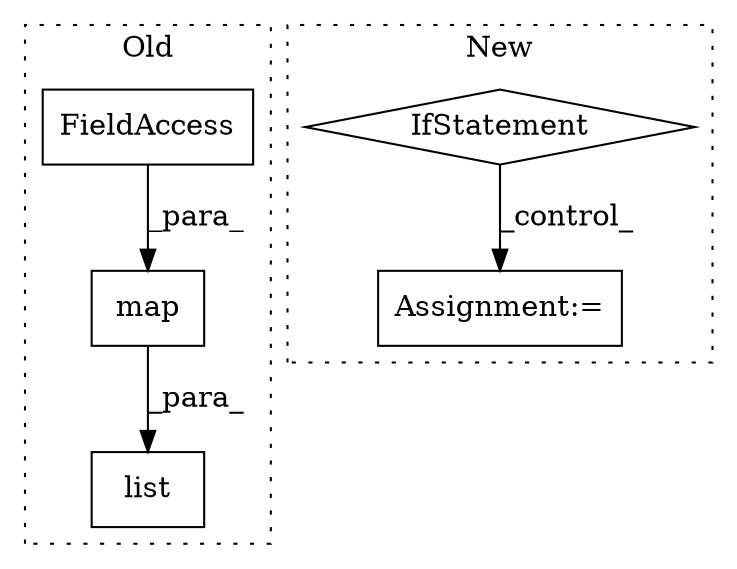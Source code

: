 digraph G {
subgraph cluster0 {
1 [label="map" a="32" s="13111,13136" l="4,1" shape="box"];
3 [label="list" a="32" s="13154,13180" l="5,1" shape="box"];
4 [label="FieldAccess" a="22" s="13115" l="16" shape="box"];
label = "Old";
style="dotted";
}
subgraph cluster1 {
2 [label="IfStatement" a="25" s="13306,13362" l="4,2" shape="diamond"];
5 [label="Assignment:=" a="7" s="13391" l="1" shape="box"];
label = "New";
style="dotted";
}
1 -> 3 [label="_para_"];
2 -> 5 [label="_control_"];
4 -> 1 [label="_para_"];
}